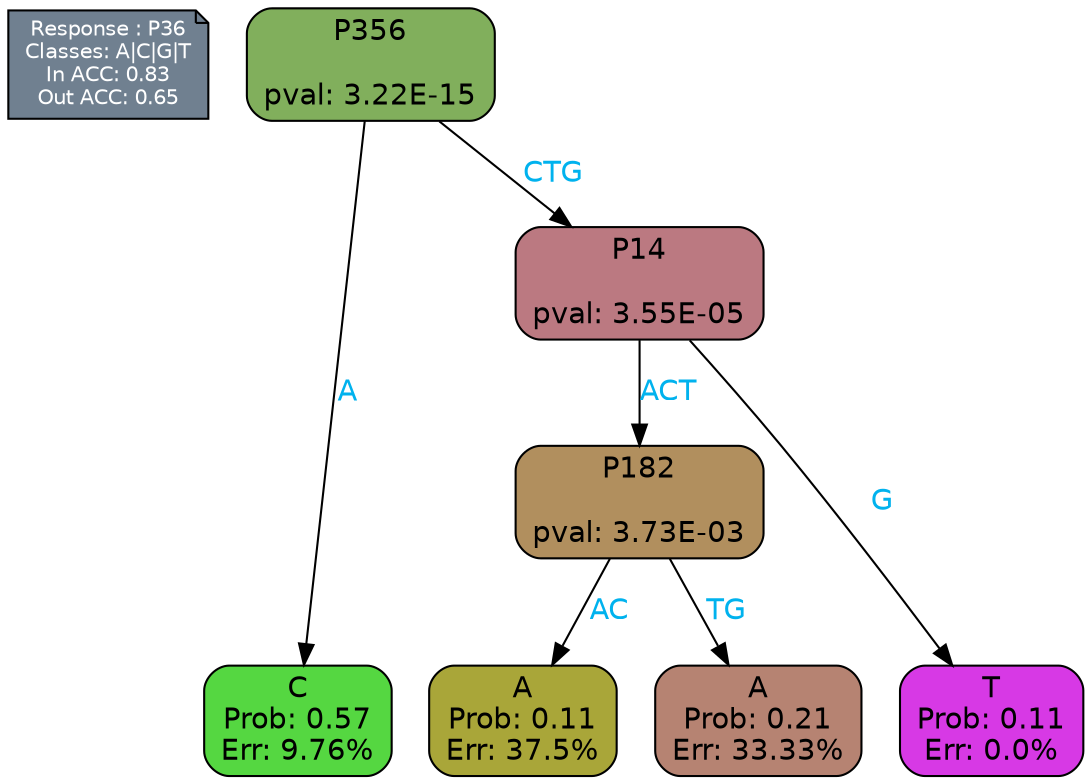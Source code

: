 digraph Tree {
node [shape=box, style="filled, rounded", color="black", fontname=helvetica] ;
graph [ranksep=equally, splines=polylines, bgcolor=transparent, dpi=600] ;
edge [fontname=helvetica] ;
LEGEND [label="Response : P36
Classes: A|C|G|T
In ACC: 0.83
Out ACC: 0.65
",shape=note,align=left,style=filled,fillcolor="slategray",fontcolor="white",fontsize=10];1 [label="P356

pval: 3.22E-15", fillcolor="#81af5c"] ;
2 [label="C
Prob: 0.57
Err: 9.76%", fillcolor="#55d741"] ;
3 [label="P14

pval: 3.55E-05", fillcolor="#bb7981"] ;
4 [label="P182

pval: 3.73E-03", fillcolor="#b18f5e"] ;
5 [label="A
Prob: 0.11
Err: 37.5%", fillcolor="#a9a639"] ;
6 [label="A
Prob: 0.21
Err: 33.33%", fillcolor="#b68372"] ;
7 [label="T
Prob: 0.11
Err: 0.0%", fillcolor="#d739e5"] ;
1 -> 2 [label="A",fontcolor=deepskyblue2] ;
1 -> 3 [label="CTG",fontcolor=deepskyblue2] ;
3 -> 4 [label="ACT",fontcolor=deepskyblue2] ;
3 -> 7 [label="G",fontcolor=deepskyblue2] ;
4 -> 5 [label="AC",fontcolor=deepskyblue2] ;
4 -> 6 [label="TG",fontcolor=deepskyblue2] ;
{rank = same; 2;5;6;7;}{rank = same; LEGEND;1;}}